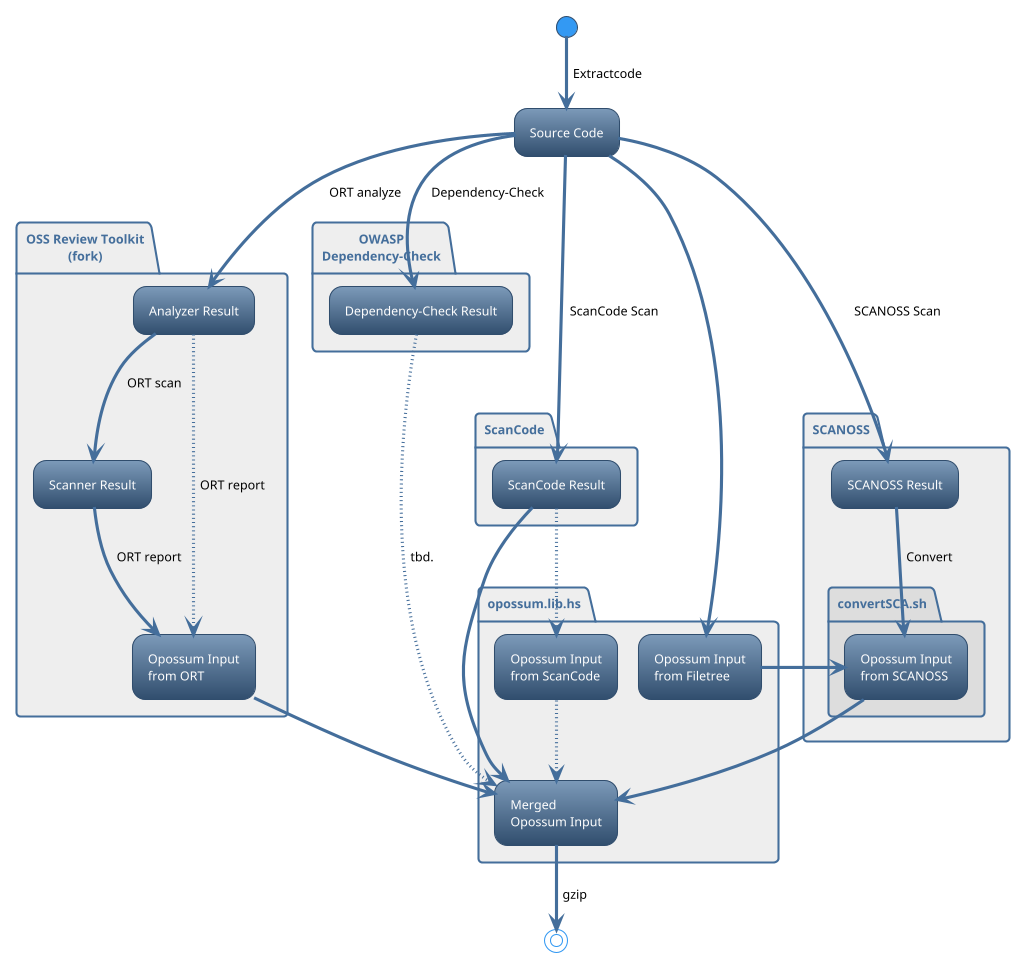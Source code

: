 @startuml

!theme spacelab
skinparam ArrowFontColor #000000

(*) -->[Extractcode] "Source Code"

partition "OSS Review Toolkit\n(fork)" #eeeeee {
    "Source Code" -->[ORT analyze] "Analyzer Result"
    "Analyzer Result" -->[ORT scan] "Scanner Result"
    "Analyzer Result" ...>[ORT report] "Opossum Input\nfrom ORT"
    "Scanner Result" -->[ORT report] "Opossum Input\nfrom ORT"
}

partition ScanCode #eeeeee {
    "Source Code" -->[ScanCode Scan] "ScanCode Result"
}

partition "OWASP\nDependency-Check" #eeeeee {
    "Source Code" -->[Dependency-Check] "Dependency-Check Result"
}

partition SCANOSS #eeeeee {
    "Source Code" --->[SCANOSS Scan] "SCANOSS Result"
    partition convertSCA.sh #dddddd {
        "SCANOSS Result" -->[Convert] "Opossum Input\nfrom SCANOSS"
    }
}

partition opossum.lib.hs #eeeeee {
    "Source Code" ---> "Opossum Input\nfrom Filetree"

    "ScanCode Result" ..> "Opossum Input\nfrom ScanCode"
    "Opossum Input\nfrom ScanCode" ..> "Merged\nOpossum Input"
    "Opossum Input\nfrom ORT" --> "Merged\nOpossum Input"
    "ScanCode Result" --> "Merged\nOpossum Input"
    "Opossum Input\nfrom SCANOSS" --> "Merged\nOpossum Input"
    "Dependency-Check Result" ..>[tbd.] "Merged\nOpossum Input"
}

partition SCANOSS #eeeeee {
    "Opossum Input\nfrom Filetree" --> "Opossum Input\nfrom SCANOSS"
}

"Merged\nOpossum Input" -->[gzip] (*)

@enduml